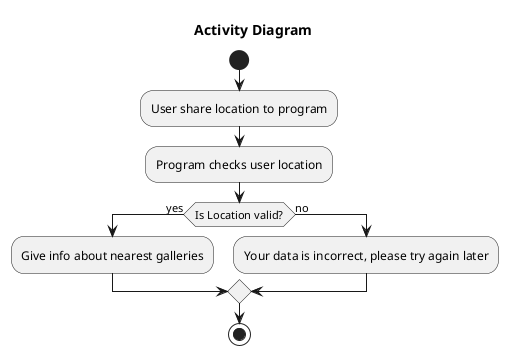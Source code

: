 @startuml
title Activity Diagram 

start

:User share location to program; 
:Program checks user location;

if (Is Location valid?) then (yes)
  :Give info about nearest galleries;
else (no)
  :Your data is incorrect, please try again later;
endif

stop
@enduml

